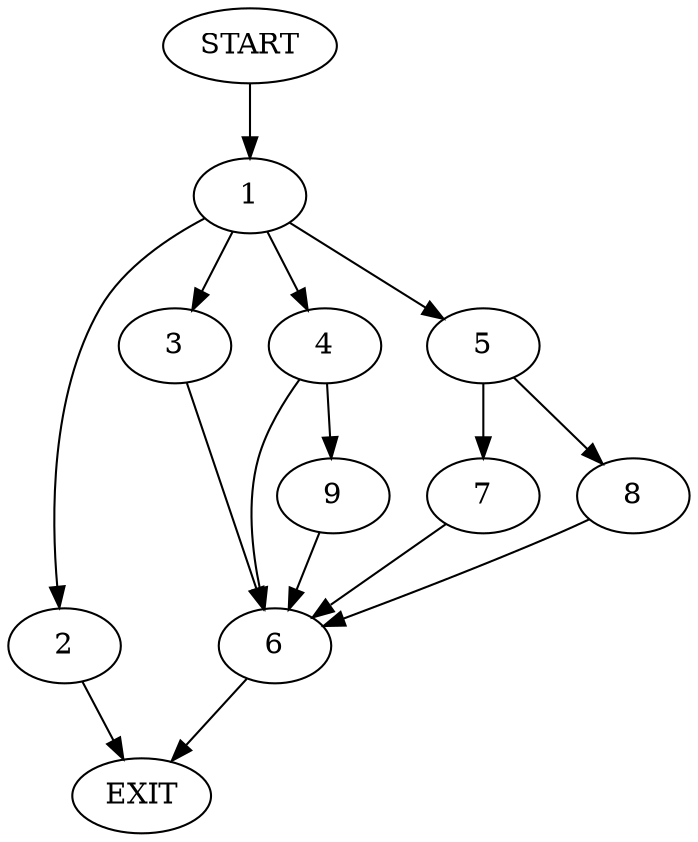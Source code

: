 digraph {
0 [label="START"]
10 [label="EXIT"]
0 -> 1
1 -> 2
1 -> 3
1 -> 4
1 -> 5
3 -> 6
2 -> 10
5 -> 7
5 -> 8
4 -> 6
4 -> 9
7 -> 6
8 -> 6
6 -> 10
9 -> 6
}
